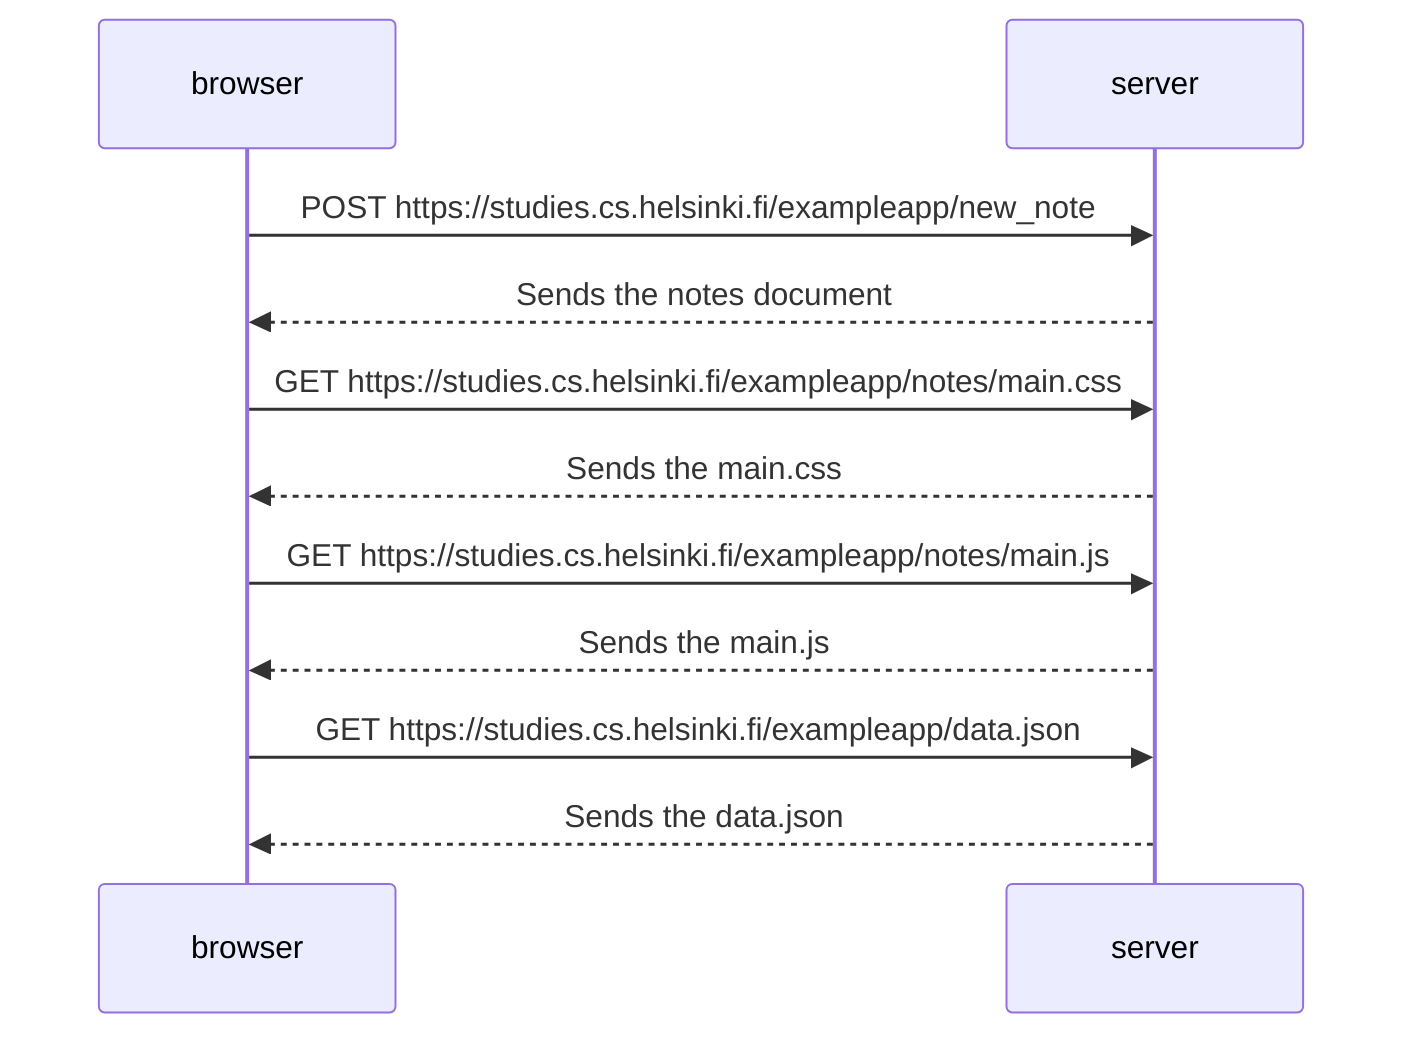 sequenceDiagram
    participant browser
    participant server

    browser->>server: POST  https://studies.cs.helsinki.fi/exampleapp/new_note
    server-->>browser: Sends the notes document
    browser->>server: GET https://studies.cs.helsinki.fi/exampleapp/notes/main.css
    server-->>browser: Sends the main.css
    browser->>server: GET https://studies.cs.helsinki.fi/exampleapp/notes/main.js
    server-->>browser: Sends the main.js
    browser->>server: GET https://studies.cs.helsinki.fi/exampleapp/data.json
    server-->>browser: Sends the data.json